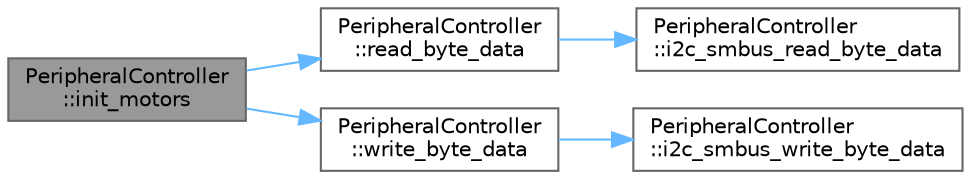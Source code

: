 digraph "PeripheralController::init_motors"
{
 // LATEX_PDF_SIZE
  bgcolor="transparent";
  edge [fontname=Helvetica,fontsize=10,labelfontname=Helvetica,labelfontsize=10];
  node [fontname=Helvetica,fontsize=10,shape=box,height=0.2,width=0.4];
  rankdir="LR";
  Node1 [id="Node000001",label="PeripheralController\l::init_motors",height=0.2,width=0.4,color="gray40", fillcolor="grey60", style="filled", fontcolor="black",tooltip="Initializes the motor controller."];
  Node1 -> Node2 [id="edge1_Node000001_Node000002",color="steelblue1",style="solid",tooltip=" "];
  Node2 [id="Node000002",label="PeripheralController\l::read_byte_data",height=0.2,width=0.4,color="grey40", fillcolor="white", style="filled",URL="$classPeripheralController.html#ac8031b8b0fcf47afa830301a82da98d1",tooltip="Reads a byte of data from a specific register."];
  Node2 -> Node3 [id="edge2_Node000002_Node000003",color="steelblue1",style="solid",tooltip=" "];
  Node3 [id="Node000003",label="PeripheralController\l::i2c_smbus_read_byte_data",height=0.2,width=0.4,color="grey40", fillcolor="white", style="filled",URL="$classPeripheralController.html#a74944b38fa602d38df1d7d3fd5c3e8bf",tooltip="Reads a byte of data from a specific register on the I2C device."];
  Node1 -> Node4 [id="edge3_Node000001_Node000004",color="steelblue1",style="solid",tooltip=" "];
  Node4 [id="Node000004",label="PeripheralController\l::write_byte_data",height=0.2,width=0.4,color="grey40", fillcolor="white", style="filled",URL="$classPeripheralController.html#a90f289229af99c3efc8c835c2da39c85",tooltip="Writes a byte of data to a specific register."];
  Node4 -> Node5 [id="edge4_Node000004_Node000005",color="steelblue1",style="solid",tooltip=" "];
  Node5 [id="Node000005",label="PeripheralController\l::i2c_smbus_write_byte_data",height=0.2,width=0.4,color="grey40", fillcolor="white", style="filled",URL="$classPeripheralController.html#afdadc72629fcdcd55298e2d6925e1056",tooltip="Writes a byte of data to a specific register on the I2C device."];
}
